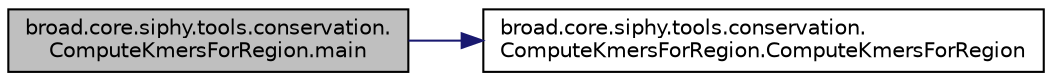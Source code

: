 digraph "broad.core.siphy.tools.conservation.ComputeKmersForRegion.main"
{
  edge [fontname="Helvetica",fontsize="10",labelfontname="Helvetica",labelfontsize="10"];
  node [fontname="Helvetica",fontsize="10",shape=record];
  rankdir="LR";
  Node1 [label="broad.core.siphy.tools.conservation.\lComputeKmersForRegion.main",height=0.2,width=0.4,color="black", fillcolor="grey75", style="filled" fontcolor="black"];
  Node1 -> Node2 [color="midnightblue",fontsize="10",style="solid",fontname="Helvetica"];
  Node2 [label="broad.core.siphy.tools.conservation.\lComputeKmersForRegion.ComputeKmersForRegion",height=0.2,width=0.4,color="black", fillcolor="white", style="filled",URL="$classbroad_1_1core_1_1siphy_1_1tools_1_1conservation_1_1_compute_kmers_for_region.html#a22724955ca2aa57424d9707b3693b3b7"];
}
